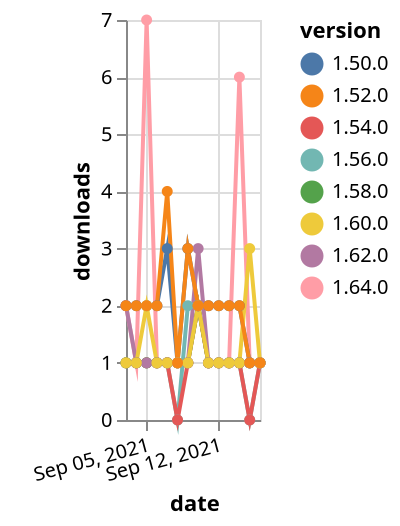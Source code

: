 {"$schema": "https://vega.github.io/schema/vega-lite/v5.json", "description": "A simple bar chart with embedded data.", "data": {"values": [{"date": "2021-09-03", "total": 211, "delta": 1, "version": "1.56.0"}, {"date": "2021-09-04", "total": 212, "delta": 1, "version": "1.56.0"}, {"date": "2021-09-05", "total": 213, "delta": 1, "version": "1.56.0"}, {"date": "2021-09-06", "total": 214, "delta": 1, "version": "1.56.0"}, {"date": "2021-09-07", "total": 215, "delta": 1, "version": "1.56.0"}, {"date": "2021-09-08", "total": 215, "delta": 0, "version": "1.56.0"}, {"date": "2021-09-09", "total": 217, "delta": 2, "version": "1.56.0"}, {"date": "2021-09-10", "total": 219, "delta": 2, "version": "1.56.0"}, {"date": "2021-09-11", "total": 220, "delta": 1, "version": "1.56.0"}, {"date": "2021-09-12", "total": 221, "delta": 1, "version": "1.56.0"}, {"date": "2021-09-13", "total": 222, "delta": 1, "version": "1.56.0"}, {"date": "2021-09-14", "total": 223, "delta": 1, "version": "1.56.0"}, {"date": "2021-09-15", "total": 223, "delta": 0, "version": "1.56.0"}, {"date": "2021-09-16", "total": 224, "delta": 1, "version": "1.56.0"}, {"date": "2021-09-03", "total": 127, "delta": 2, "version": "1.64.0"}, {"date": "2021-09-04", "total": 128, "delta": 1, "version": "1.64.0"}, {"date": "2021-09-05", "total": 135, "delta": 7, "version": "1.64.0"}, {"date": "2021-09-06", "total": 136, "delta": 1, "version": "1.64.0"}, {"date": "2021-09-07", "total": 137, "delta": 1, "version": "1.64.0"}, {"date": "2021-09-08", "total": 138, "delta": 1, "version": "1.64.0"}, {"date": "2021-09-09", "total": 139, "delta": 1, "version": "1.64.0"}, {"date": "2021-09-10", "total": 141, "delta": 2, "version": "1.64.0"}, {"date": "2021-09-11", "total": 142, "delta": 1, "version": "1.64.0"}, {"date": "2021-09-12", "total": 143, "delta": 1, "version": "1.64.0"}, {"date": "2021-09-13", "total": 144, "delta": 1, "version": "1.64.0"}, {"date": "2021-09-14", "total": 150, "delta": 6, "version": "1.64.0"}, {"date": "2021-09-15", "total": 151, "delta": 1, "version": "1.64.0"}, {"date": "2021-09-16", "total": 152, "delta": 1, "version": "1.64.0"}, {"date": "2021-09-03", "total": 258, "delta": 1, "version": "1.54.0"}, {"date": "2021-09-04", "total": 259, "delta": 1, "version": "1.54.0"}, {"date": "2021-09-05", "total": 260, "delta": 1, "version": "1.54.0"}, {"date": "2021-09-06", "total": 261, "delta": 1, "version": "1.54.0"}, {"date": "2021-09-07", "total": 262, "delta": 1, "version": "1.54.0"}, {"date": "2021-09-08", "total": 262, "delta": 0, "version": "1.54.0"}, {"date": "2021-09-09", "total": 263, "delta": 1, "version": "1.54.0"}, {"date": "2021-09-10", "total": 265, "delta": 2, "version": "1.54.0"}, {"date": "2021-09-11", "total": 266, "delta": 1, "version": "1.54.0"}, {"date": "2021-09-12", "total": 267, "delta": 1, "version": "1.54.0"}, {"date": "2021-09-13", "total": 268, "delta": 1, "version": "1.54.0"}, {"date": "2021-09-14", "total": 269, "delta": 1, "version": "1.54.0"}, {"date": "2021-09-15", "total": 269, "delta": 0, "version": "1.54.0"}, {"date": "2021-09-16", "total": 270, "delta": 1, "version": "1.54.0"}, {"date": "2021-09-03", "total": 206, "delta": 1, "version": "1.58.0"}, {"date": "2021-09-04", "total": 207, "delta": 1, "version": "1.58.0"}, {"date": "2021-09-05", "total": 208, "delta": 1, "version": "1.58.0"}, {"date": "2021-09-06", "total": 209, "delta": 1, "version": "1.58.0"}, {"date": "2021-09-07", "total": 210, "delta": 1, "version": "1.58.0"}, {"date": "2021-09-08", "total": 211, "delta": 1, "version": "1.58.0"}, {"date": "2021-09-09", "total": 212, "delta": 1, "version": "1.58.0"}, {"date": "2021-09-10", "total": 214, "delta": 2, "version": "1.58.0"}, {"date": "2021-09-11", "total": 215, "delta": 1, "version": "1.58.0"}, {"date": "2021-09-12", "total": 216, "delta": 1, "version": "1.58.0"}, {"date": "2021-09-13", "total": 217, "delta": 1, "version": "1.58.0"}, {"date": "2021-09-14", "total": 218, "delta": 1, "version": "1.58.0"}, {"date": "2021-09-15", "total": 219, "delta": 1, "version": "1.58.0"}, {"date": "2021-09-16", "total": 220, "delta": 1, "version": "1.58.0"}, {"date": "2021-09-03", "total": 2351, "delta": 2, "version": "1.50.0"}, {"date": "2021-09-04", "total": 2353, "delta": 2, "version": "1.50.0"}, {"date": "2021-09-05", "total": 2355, "delta": 2, "version": "1.50.0"}, {"date": "2021-09-06", "total": 2357, "delta": 2, "version": "1.50.0"}, {"date": "2021-09-07", "total": 2360, "delta": 3, "version": "1.50.0"}, {"date": "2021-09-08", "total": 2361, "delta": 1, "version": "1.50.0"}, {"date": "2021-09-09", "total": 2364, "delta": 3, "version": "1.50.0"}, {"date": "2021-09-10", "total": 2366, "delta": 2, "version": "1.50.0"}, {"date": "2021-09-11", "total": 2368, "delta": 2, "version": "1.50.0"}, {"date": "2021-09-12", "total": 2370, "delta": 2, "version": "1.50.0"}, {"date": "2021-09-13", "total": 2372, "delta": 2, "version": "1.50.0"}, {"date": "2021-09-14", "total": 2374, "delta": 2, "version": "1.50.0"}, {"date": "2021-09-15", "total": 2375, "delta": 1, "version": "1.50.0"}, {"date": "2021-09-16", "total": 2376, "delta": 1, "version": "1.50.0"}, {"date": "2021-09-03", "total": 207, "delta": 2, "version": "1.62.0"}, {"date": "2021-09-04", "total": 208, "delta": 1, "version": "1.62.0"}, {"date": "2021-09-05", "total": 209, "delta": 1, "version": "1.62.0"}, {"date": "2021-09-06", "total": 210, "delta": 1, "version": "1.62.0"}, {"date": "2021-09-07", "total": 211, "delta": 1, "version": "1.62.0"}, {"date": "2021-09-08", "total": 212, "delta": 1, "version": "1.62.0"}, {"date": "2021-09-09", "total": 213, "delta": 1, "version": "1.62.0"}, {"date": "2021-09-10", "total": 216, "delta": 3, "version": "1.62.0"}, {"date": "2021-09-11", "total": 217, "delta": 1, "version": "1.62.0"}, {"date": "2021-09-12", "total": 218, "delta": 1, "version": "1.62.0"}, {"date": "2021-09-13", "total": 219, "delta": 1, "version": "1.62.0"}, {"date": "2021-09-14", "total": 220, "delta": 1, "version": "1.62.0"}, {"date": "2021-09-15", "total": 221, "delta": 1, "version": "1.62.0"}, {"date": "2021-09-16", "total": 222, "delta": 1, "version": "1.62.0"}, {"date": "2021-09-03", "total": 176, "delta": 1, "version": "1.60.0"}, {"date": "2021-09-04", "total": 177, "delta": 1, "version": "1.60.0"}, {"date": "2021-09-05", "total": 179, "delta": 2, "version": "1.60.0"}, {"date": "2021-09-06", "total": 180, "delta": 1, "version": "1.60.0"}, {"date": "2021-09-07", "total": 181, "delta": 1, "version": "1.60.0"}, {"date": "2021-09-08", "total": 182, "delta": 1, "version": "1.60.0"}, {"date": "2021-09-09", "total": 183, "delta": 1, "version": "1.60.0"}, {"date": "2021-09-10", "total": 185, "delta": 2, "version": "1.60.0"}, {"date": "2021-09-11", "total": 186, "delta": 1, "version": "1.60.0"}, {"date": "2021-09-12", "total": 187, "delta": 1, "version": "1.60.0"}, {"date": "2021-09-13", "total": 188, "delta": 1, "version": "1.60.0"}, {"date": "2021-09-14", "total": 189, "delta": 1, "version": "1.60.0"}, {"date": "2021-09-15", "total": 192, "delta": 3, "version": "1.60.0"}, {"date": "2021-09-16", "total": 193, "delta": 1, "version": "1.60.0"}, {"date": "2021-09-03", "total": 2399, "delta": 2, "version": "1.52.0"}, {"date": "2021-09-04", "total": 2401, "delta": 2, "version": "1.52.0"}, {"date": "2021-09-05", "total": 2403, "delta": 2, "version": "1.52.0"}, {"date": "2021-09-06", "total": 2405, "delta": 2, "version": "1.52.0"}, {"date": "2021-09-07", "total": 2409, "delta": 4, "version": "1.52.0"}, {"date": "2021-09-08", "total": 2410, "delta": 1, "version": "1.52.0"}, {"date": "2021-09-09", "total": 2413, "delta": 3, "version": "1.52.0"}, {"date": "2021-09-10", "total": 2415, "delta": 2, "version": "1.52.0"}, {"date": "2021-09-11", "total": 2417, "delta": 2, "version": "1.52.0"}, {"date": "2021-09-12", "total": 2419, "delta": 2, "version": "1.52.0"}, {"date": "2021-09-13", "total": 2421, "delta": 2, "version": "1.52.0"}, {"date": "2021-09-14", "total": 2423, "delta": 2, "version": "1.52.0"}, {"date": "2021-09-15", "total": 2424, "delta": 1, "version": "1.52.0"}, {"date": "2021-09-16", "total": 2425, "delta": 1, "version": "1.52.0"}]}, "width": "container", "mark": {"type": "line", "point": {"filled": true}}, "encoding": {"x": {"field": "date", "type": "temporal", "timeUnit": "yearmonthdate", "title": "date", "axis": {"labelAngle": -15}}, "y": {"field": "delta", "type": "quantitative", "title": "downloads"}, "color": {"field": "version", "type": "nominal"}, "tooltip": {"field": "delta"}}}
